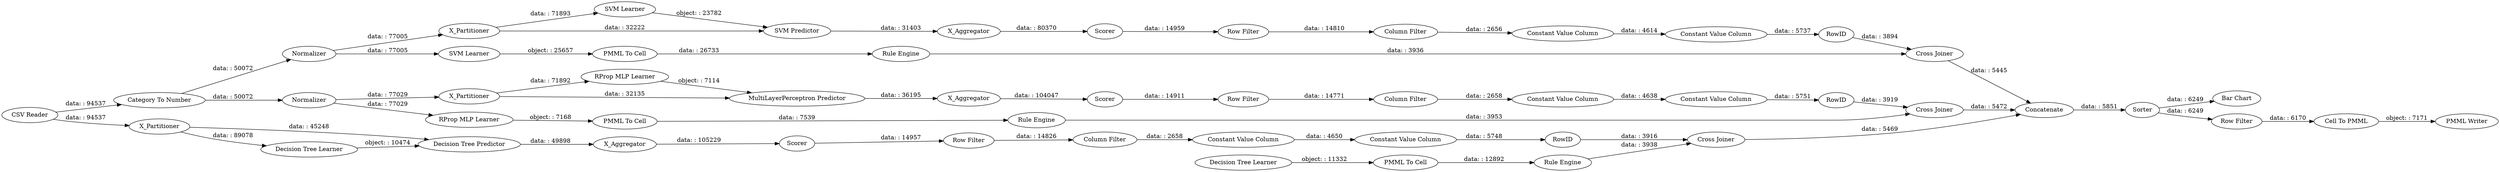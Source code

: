 digraph {
	"1709860000917368105_38" [label="Cross Joiner"]
	"-2549262501694145531_290" [label="Constant Value Column"]
	"-7780851254229008309_28" [label="PMML To Cell"]
	"-2549262501694145531_294" [label="Column Filter"]
	"8551823444528264584_294" [label="Column Filter"]
	"-2549262501694145531_293" [label=RowID]
	"8286675837258892173_9" [label="Row Filter"]
	"8551823444528264584_293" [label=RowID]
	"2110167890573266522_40" [label=Scorer]
	"2110167890573266522_2" [label=X_Partitioner]
	"7292218338106897267_40" [label=Normalizer]
	"-7780851254229008309_33" [label="Decision Tree Learner"]
	"2110167890573266522_7" [label=X_Aggregator]
	"-7780851254229008309_34" [label="Rule Engine"]
	"-3964904440100560890_58" [label="Category To Number"]
	"7292218338106897267_2" [label=X_Partitioner]
	"1709860000917368105_32" [label="Decision Tree Predictor"]
	"-3964904440100560890_60" [label=Concatenate]
	"2110167890573266522_39" [label=Normalizer]
	"-3964904440100560890_59" [label="Bar Chart"]
	"7292218338106897267_41" [label=Scorer]
	"-8094459449495756874_22" [label="PMML To Cell"]
	"-8094459449495756874_34" [label="Rule Engine"]
	"-3964904440100560890_52" [label=Sorter]
	"-3964904440100560890_54" [label="Cell To PMML"]
	"-8094459449495756874_35" [label="RProp MLP Learner"]
	"7292218338106897267_7" [label=X_Aggregator]
	"-3964904440100560890_53" [label="Row Filter"]
	"8551823444528264584_292" [label="Constant Value Column"]
	"-3964904440100560890_61" [label="PMML Writer"]
	"8551823444528264584_9" [label="Row Filter"]
	"7292218338106897267_39" [label="Cross Joiner"]
	"8286675837258892173_294" [label="Column Filter"]
	"2110167890573266522_38" [label="Cross Joiner"]
	"8551823444528264584_290" [label="Constant Value Column"]
	"2110167890573266522_31" [label="RProp MLP Learner"]
	"1709860000917368105_39" [label=Scorer]
	"7292218338106897267_31" [label="SVM Learner"]
	"3354092181629467211_33" [label="SVM Learner"]
	"-2549262501694145531_292" [label="Constant Value Column"]
	"8286675837258892173_292" [label="Constant Value Column"]
	"1709860000917368105_31" [label="Decision Tree Learner"]
	"3354092181629467211_35" [label="Rule Engine"]
	"1709860000917368105_2" [label=X_Partitioner]
	"1709860000917368105_7" [label=X_Aggregator]
	"8286675837258892173_293" [label=RowID]
	"8286675837258892173_290" [label="Constant Value Column"]
	"-2549262501694145531_9" [label="Row Filter"]
	"-3964904440100560890_62" [label="CSV Reader"]
	"3354092181629467211_34" [label="PMML To Cell"]
	"2110167890573266522_32" [label="MultiLayerPerceptron Predictor"]
	"7292218338106897267_32" [label="SVM Predictor"]
	"7292218338106897267_2" -> "7292218338106897267_31" [label="data: : 71893"]
	"8286675837258892173_293" -> "1709860000917368105_38" [label="data: : 3916"]
	"1709860000917368105_32" -> "1709860000917368105_7" [label="data: : 49898"]
	"8551823444528264584_293" -> "7292218338106897267_39" [label="data: : 3894"]
	"1709860000917368105_2" -> "1709860000917368105_32" [label="data: : 45248"]
	"7292218338106897267_40" -> "3354092181629467211_33" [label="data: : 77005"]
	"2110167890573266522_38" -> "-3964904440100560890_60" [label="data: : 5472"]
	"1709860000917368105_31" -> "1709860000917368105_32" [label="object: : 10474"]
	"8551823444528264584_290" -> "8551823444528264584_292" [label="data: : 4614"]
	"1709860000917368105_38" -> "-3964904440100560890_60" [label="data: : 5469"]
	"-3964904440100560890_58" -> "2110167890573266522_39" [label="data: : 50072"]
	"8551823444528264584_294" -> "8551823444528264584_290" [label="data: : 2656"]
	"8286675837258892173_9" -> "8286675837258892173_294" [label="data: : 14826"]
	"-7780851254229008309_34" -> "1709860000917368105_38" [label="data: : 3938"]
	"8551823444528264584_9" -> "8551823444528264584_294" [label="data: : 14810"]
	"-3964904440100560890_62" -> "1709860000917368105_2" [label="data: : 94537"]
	"2110167890573266522_7" -> "2110167890573266522_40" [label="data: : 104047"]
	"-2549262501694145531_292" -> "-2549262501694145531_293" [label="data: : 5751"]
	"8551823444528264584_292" -> "8551823444528264584_293" [label="data: : 5737"]
	"2110167890573266522_40" -> "-2549262501694145531_9" [label="data: : 14911"]
	"7292218338106897267_2" -> "7292218338106897267_32" [label="data: : 32222"]
	"7292218338106897267_39" -> "-3964904440100560890_60" [label="data: : 5445"]
	"-7780851254229008309_33" -> "-7780851254229008309_28" [label="object: : 11332"]
	"1709860000917368105_39" -> "8286675837258892173_9" [label="data: : 14957"]
	"7292218338106897267_32" -> "7292218338106897267_7" [label="data: : 31403"]
	"-7780851254229008309_28" -> "-7780851254229008309_34" [label="data: : 12892"]
	"2110167890573266522_39" -> "-8094459449495756874_35" [label="data: : 77029"]
	"-3964904440100560890_62" -> "-3964904440100560890_58" [label="data: : 94537"]
	"2110167890573266522_39" -> "2110167890573266522_2" [label="data: : 77029"]
	"-2549262501694145531_9" -> "-2549262501694145531_294" [label="data: : 14771"]
	"3354092181629467211_34" -> "3354092181629467211_35" [label="data: : 26733"]
	"-3964904440100560890_60" -> "-3964904440100560890_52" [label="data: : 5851"]
	"2110167890573266522_31" -> "2110167890573266522_32" [label="object: : 7114"]
	"8286675837258892173_290" -> "8286675837258892173_292" [label="data: : 4650"]
	"7292218338106897267_41" -> "8551823444528264584_9" [label="data: : 14959"]
	"1709860000917368105_2" -> "1709860000917368105_31" [label="data: : 89078"]
	"7292218338106897267_7" -> "7292218338106897267_41" [label="data: : 80370"]
	"3354092181629467211_33" -> "3354092181629467211_34" [label="object: : 25657"]
	"-2549262501694145531_290" -> "-2549262501694145531_292" [label="data: : 4638"]
	"-8094459449495756874_34" -> "2110167890573266522_38" [label="data: : 3953"]
	"-3964904440100560890_58" -> "7292218338106897267_40" [label="data: : 50072"]
	"2110167890573266522_2" -> "2110167890573266522_31" [label="data: : 71892"]
	"7292218338106897267_40" -> "7292218338106897267_2" [label="data: : 77005"]
	"-3964904440100560890_52" -> "-3964904440100560890_53" [label="data: : 6249"]
	"8286675837258892173_292" -> "8286675837258892173_293" [label="data: : 5748"]
	"7292218338106897267_31" -> "7292218338106897267_32" [label="object: : 23782"]
	"-3964904440100560890_54" -> "-3964904440100560890_61" [label="object: : 7171"]
	"1709860000917368105_7" -> "1709860000917368105_39" [label="data: : 105229"]
	"-8094459449495756874_35" -> "-8094459449495756874_22" [label="object: : 7168"]
	"8286675837258892173_294" -> "8286675837258892173_290" [label="data: : 2658"]
	"-8094459449495756874_22" -> "-8094459449495756874_34" [label="data: : 7539"]
	"-2549262501694145531_294" -> "-2549262501694145531_290" [label="data: : 2658"]
	"3354092181629467211_35" -> "7292218338106897267_39" [label="data: : 3936"]
	"2110167890573266522_32" -> "2110167890573266522_7" [label="data: : 36195"]
	"-3964904440100560890_53" -> "-3964904440100560890_54" [label="data: : 6170"]
	"-3964904440100560890_52" -> "-3964904440100560890_59" [label="data: : 6249"]
	"2110167890573266522_2" -> "2110167890573266522_32" [label="data: : 32135"]
	"-2549262501694145531_293" -> "2110167890573266522_38" [label="data: : 3919"]
	rankdir=LR
}
